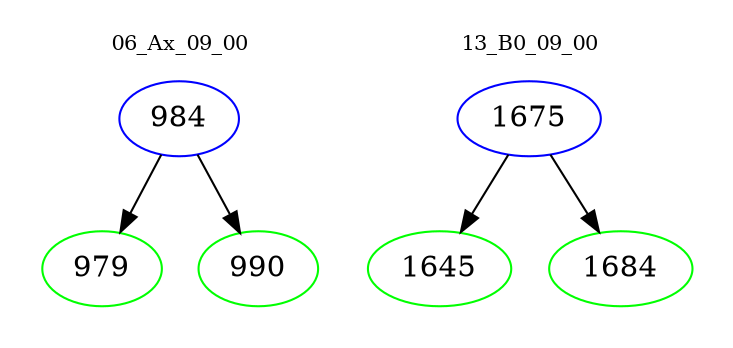 digraph{
subgraph cluster_0 {
color = white
label = "06_Ax_09_00";
fontsize=10;
T0_984 [label="984", color="blue"]
T0_984 -> T0_979 [color="black"]
T0_979 [label="979", color="green"]
T0_984 -> T0_990 [color="black"]
T0_990 [label="990", color="green"]
}
subgraph cluster_1 {
color = white
label = "13_B0_09_00";
fontsize=10;
T1_1675 [label="1675", color="blue"]
T1_1675 -> T1_1645 [color="black"]
T1_1645 [label="1645", color="green"]
T1_1675 -> T1_1684 [color="black"]
T1_1684 [label="1684", color="green"]
}
}

